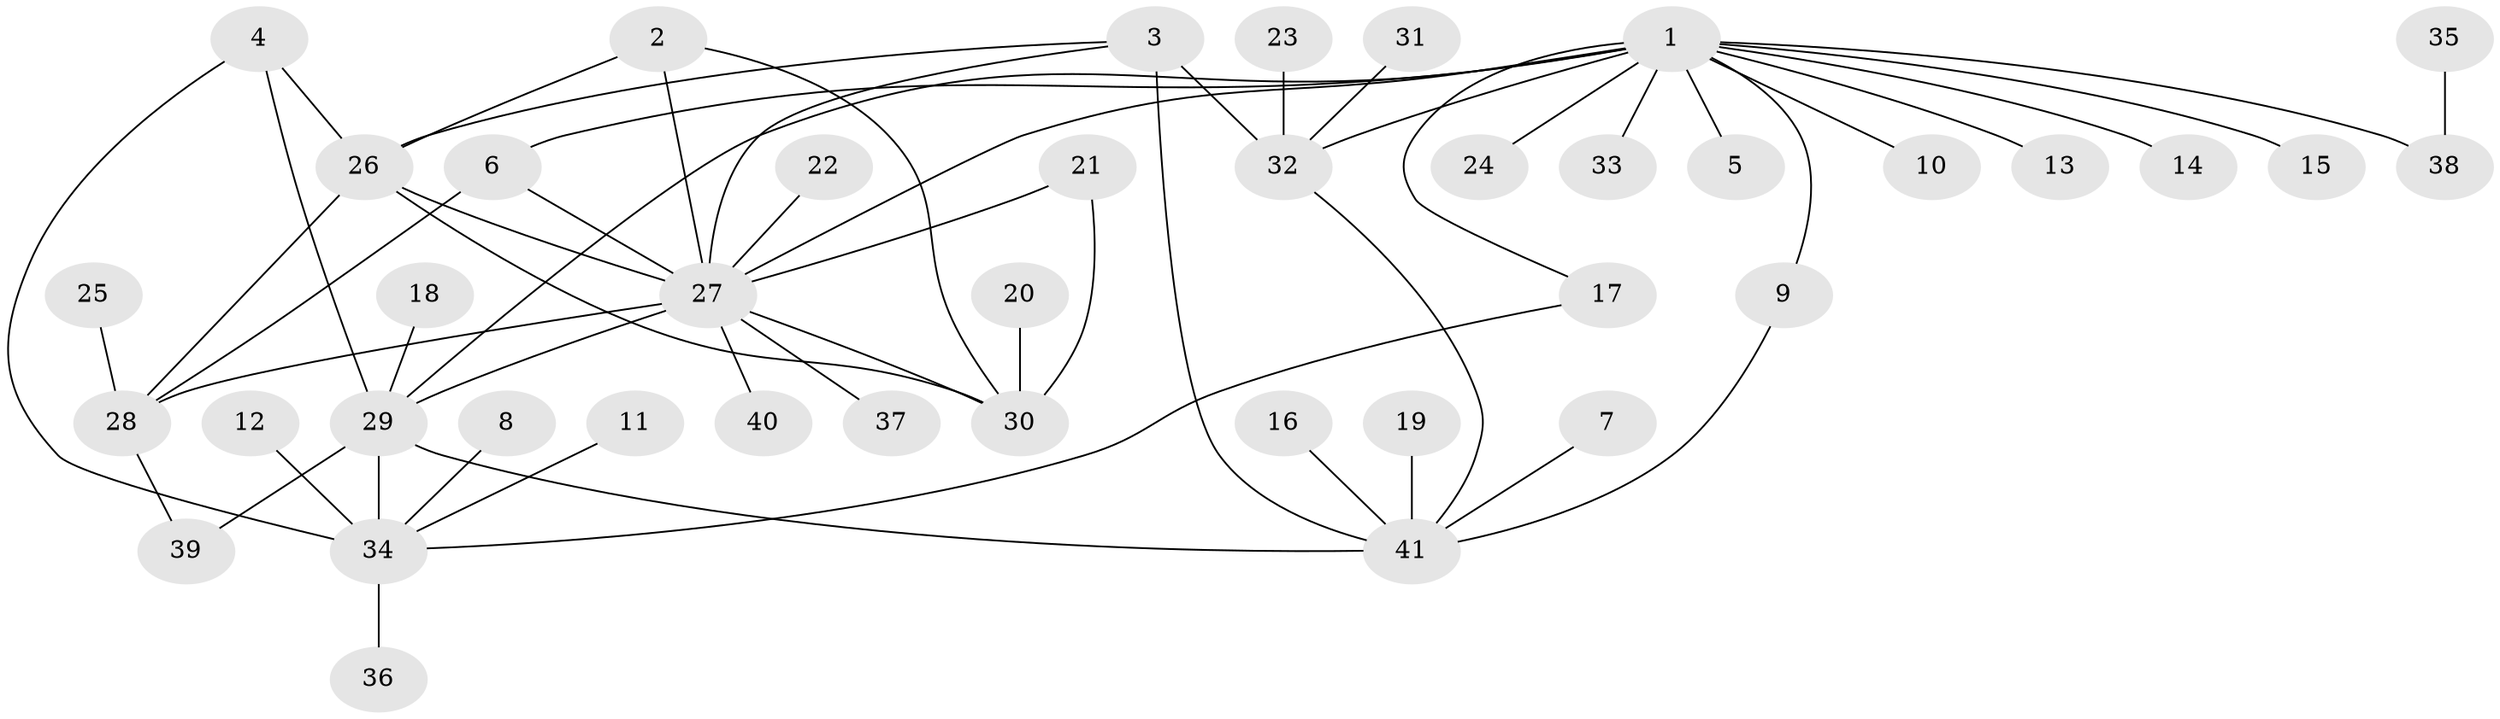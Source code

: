 // original degree distribution, {5: 0.06097560975609756, 7: 0.024390243902439025, 6: 0.012195121951219513, 8: 0.08536585365853659, 3: 0.04878048780487805, 4: 0.024390243902439025, 10: 0.012195121951219513, 9: 0.012195121951219513, 1: 0.5121951219512195, 2: 0.2073170731707317}
// Generated by graph-tools (version 1.1) at 2025/50/03/09/25 03:50:35]
// undirected, 41 vertices, 57 edges
graph export_dot {
graph [start="1"]
  node [color=gray90,style=filled];
  1;
  2;
  3;
  4;
  5;
  6;
  7;
  8;
  9;
  10;
  11;
  12;
  13;
  14;
  15;
  16;
  17;
  18;
  19;
  20;
  21;
  22;
  23;
  24;
  25;
  26;
  27;
  28;
  29;
  30;
  31;
  32;
  33;
  34;
  35;
  36;
  37;
  38;
  39;
  40;
  41;
  1 -- 5 [weight=1.0];
  1 -- 6 [weight=1.0];
  1 -- 9 [weight=1.0];
  1 -- 10 [weight=1.0];
  1 -- 13 [weight=1.0];
  1 -- 14 [weight=1.0];
  1 -- 15 [weight=1.0];
  1 -- 17 [weight=1.0];
  1 -- 24 [weight=1.0];
  1 -- 27 [weight=1.0];
  1 -- 29 [weight=1.0];
  1 -- 32 [weight=1.0];
  1 -- 33 [weight=1.0];
  1 -- 38 [weight=1.0];
  2 -- 26 [weight=1.0];
  2 -- 27 [weight=1.0];
  2 -- 30 [weight=1.0];
  3 -- 26 [weight=1.0];
  3 -- 27 [weight=1.0];
  3 -- 32 [weight=1.0];
  3 -- 41 [weight=2.0];
  4 -- 26 [weight=1.0];
  4 -- 29 [weight=2.0];
  4 -- 34 [weight=1.0];
  6 -- 27 [weight=2.0];
  6 -- 28 [weight=2.0];
  7 -- 41 [weight=1.0];
  8 -- 34 [weight=1.0];
  9 -- 41 [weight=1.0];
  11 -- 34 [weight=1.0];
  12 -- 34 [weight=1.0];
  16 -- 41 [weight=1.0];
  17 -- 34 [weight=1.0];
  18 -- 29 [weight=1.0];
  19 -- 41 [weight=1.0];
  20 -- 30 [weight=1.0];
  21 -- 27 [weight=1.0];
  21 -- 30 [weight=1.0];
  22 -- 27 [weight=1.0];
  23 -- 32 [weight=1.0];
  25 -- 28 [weight=1.0];
  26 -- 27 [weight=2.0];
  26 -- 28 [weight=1.0];
  26 -- 30 [weight=1.0];
  27 -- 28 [weight=1.0];
  27 -- 29 [weight=1.0];
  27 -- 30 [weight=1.0];
  27 -- 37 [weight=1.0];
  27 -- 40 [weight=1.0];
  28 -- 39 [weight=1.0];
  29 -- 34 [weight=2.0];
  29 -- 39 [weight=1.0];
  29 -- 41 [weight=1.0];
  31 -- 32 [weight=1.0];
  32 -- 41 [weight=2.0];
  34 -- 36 [weight=1.0];
  35 -- 38 [weight=1.0];
}
